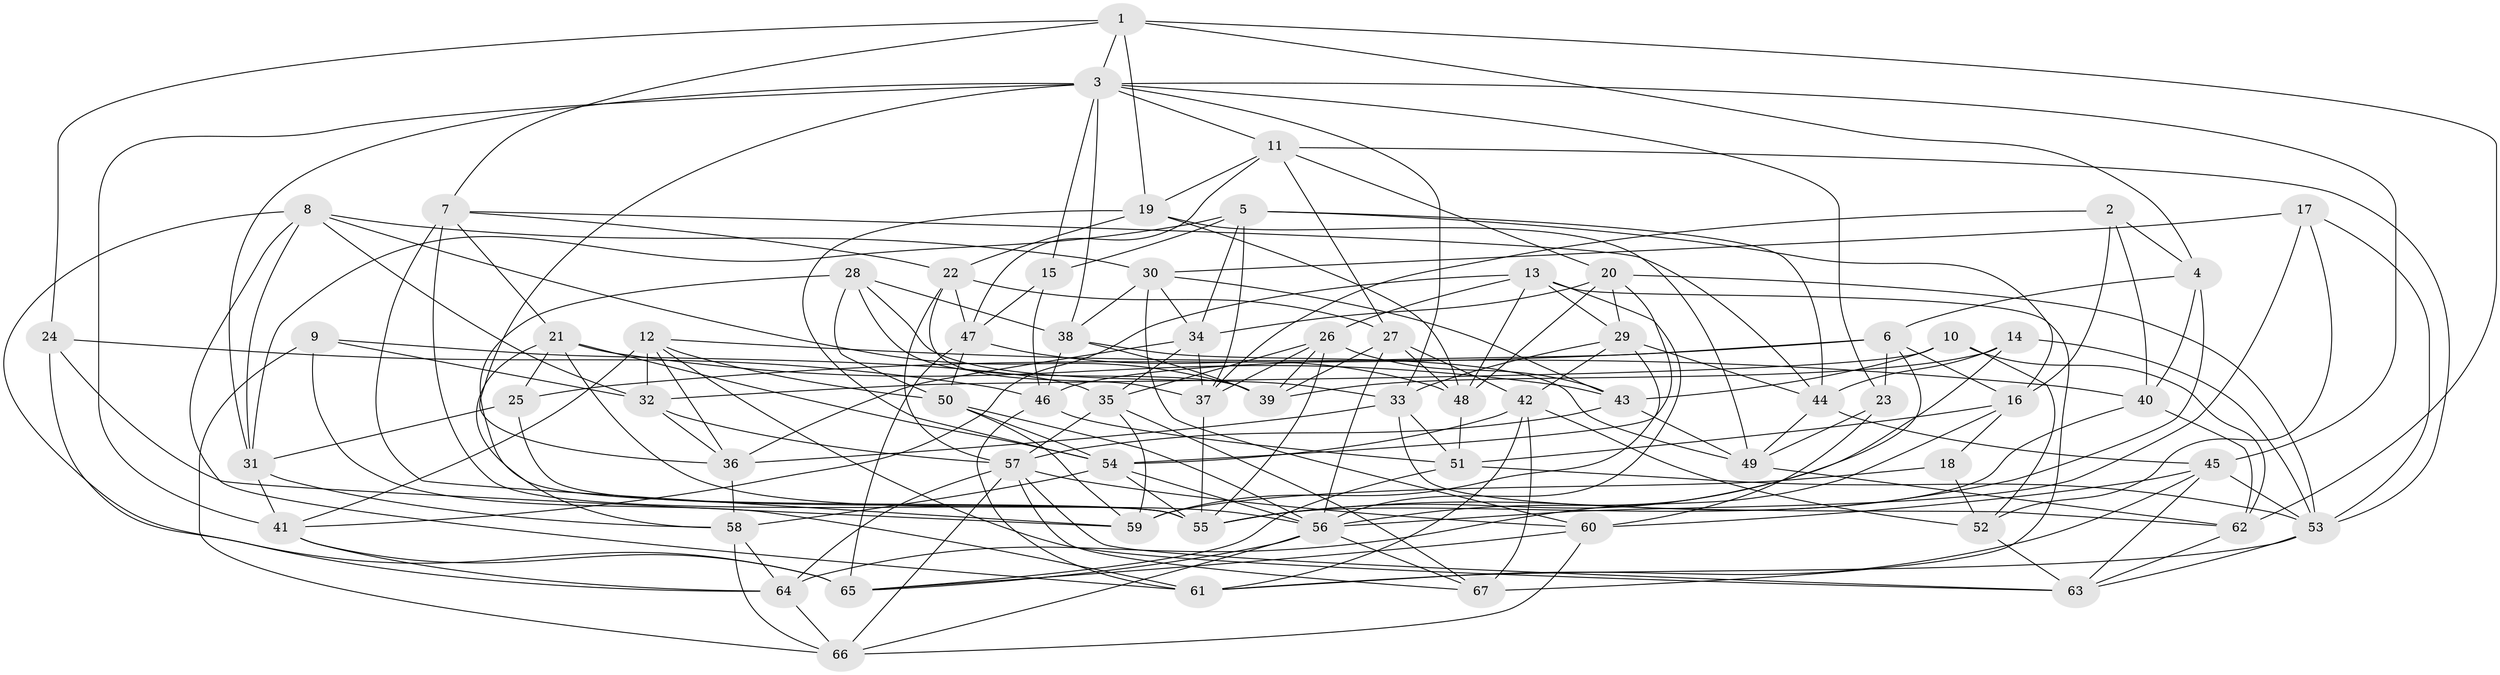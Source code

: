 // original degree distribution, {4: 1.0}
// Generated by graph-tools (version 1.1) at 2025/26/03/09/25 03:26:51]
// undirected, 67 vertices, 197 edges
graph export_dot {
graph [start="1"]
  node [color=gray90,style=filled];
  1;
  2;
  3;
  4;
  5;
  6;
  7;
  8;
  9;
  10;
  11;
  12;
  13;
  14;
  15;
  16;
  17;
  18;
  19;
  20;
  21;
  22;
  23;
  24;
  25;
  26;
  27;
  28;
  29;
  30;
  31;
  32;
  33;
  34;
  35;
  36;
  37;
  38;
  39;
  40;
  41;
  42;
  43;
  44;
  45;
  46;
  47;
  48;
  49;
  50;
  51;
  52;
  53;
  54;
  55;
  56;
  57;
  58;
  59;
  60;
  61;
  62;
  63;
  64;
  65;
  66;
  67;
  1 -- 3 [weight=1.0];
  1 -- 4 [weight=1.0];
  1 -- 7 [weight=1.0];
  1 -- 19 [weight=1.0];
  1 -- 24 [weight=1.0];
  1 -- 62 [weight=1.0];
  2 -- 4 [weight=1.0];
  2 -- 16 [weight=1.0];
  2 -- 37 [weight=1.0];
  2 -- 40 [weight=1.0];
  3 -- 11 [weight=1.0];
  3 -- 15 [weight=1.0];
  3 -- 23 [weight=1.0];
  3 -- 31 [weight=1.0];
  3 -- 33 [weight=1.0];
  3 -- 36 [weight=1.0];
  3 -- 38 [weight=1.0];
  3 -- 41 [weight=1.0];
  3 -- 45 [weight=1.0];
  4 -- 6 [weight=1.0];
  4 -- 40 [weight=2.0];
  4 -- 55 [weight=1.0];
  5 -- 15 [weight=1.0];
  5 -- 16 [weight=1.0];
  5 -- 31 [weight=1.0];
  5 -- 34 [weight=1.0];
  5 -- 37 [weight=1.0];
  5 -- 44 [weight=1.0];
  6 -- 16 [weight=1.0];
  6 -- 23 [weight=1.0];
  6 -- 25 [weight=1.0];
  6 -- 46 [weight=1.0];
  6 -- 56 [weight=1.0];
  7 -- 21 [weight=1.0];
  7 -- 22 [weight=1.0];
  7 -- 44 [weight=1.0];
  7 -- 55 [weight=1.0];
  7 -- 59 [weight=1.0];
  8 -- 30 [weight=1.0];
  8 -- 31 [weight=1.0];
  8 -- 32 [weight=1.0];
  8 -- 39 [weight=1.0];
  8 -- 61 [weight=1.0];
  8 -- 65 [weight=1.0];
  9 -- 32 [weight=1.0];
  9 -- 35 [weight=1.0];
  9 -- 61 [weight=1.0];
  9 -- 66 [weight=1.0];
  10 -- 32 [weight=1.0];
  10 -- 43 [weight=1.0];
  10 -- 52 [weight=1.0];
  10 -- 62 [weight=1.0];
  11 -- 19 [weight=1.0];
  11 -- 20 [weight=1.0];
  11 -- 27 [weight=1.0];
  11 -- 47 [weight=1.0];
  11 -- 53 [weight=1.0];
  12 -- 32 [weight=1.0];
  12 -- 36 [weight=1.0];
  12 -- 40 [weight=1.0];
  12 -- 41 [weight=1.0];
  12 -- 50 [weight=1.0];
  12 -- 63 [weight=1.0];
  13 -- 26 [weight=1.0];
  13 -- 29 [weight=1.0];
  13 -- 41 [weight=1.0];
  13 -- 48 [weight=1.0];
  13 -- 56 [weight=1.0];
  13 -- 67 [weight=1.0];
  14 -- 39 [weight=1.0];
  14 -- 44 [weight=1.0];
  14 -- 53 [weight=1.0];
  14 -- 55 [weight=1.0];
  15 -- 46 [weight=1.0];
  15 -- 47 [weight=1.0];
  16 -- 18 [weight=1.0];
  16 -- 51 [weight=1.0];
  16 -- 64 [weight=1.0];
  17 -- 30 [weight=1.0];
  17 -- 52 [weight=1.0];
  17 -- 53 [weight=1.0];
  17 -- 56 [weight=1.0];
  18 -- 52 [weight=2.0];
  18 -- 59 [weight=1.0];
  19 -- 22 [weight=1.0];
  19 -- 48 [weight=1.0];
  19 -- 49 [weight=1.0];
  19 -- 54 [weight=1.0];
  20 -- 29 [weight=1.0];
  20 -- 34 [weight=1.0];
  20 -- 48 [weight=1.0];
  20 -- 53 [weight=1.0];
  20 -- 54 [weight=1.0];
  21 -- 25 [weight=1.0];
  21 -- 43 [weight=1.0];
  21 -- 54 [weight=1.0];
  21 -- 56 [weight=1.0];
  21 -- 58 [weight=1.0];
  22 -- 27 [weight=1.0];
  22 -- 37 [weight=1.0];
  22 -- 47 [weight=1.0];
  22 -- 57 [weight=1.0];
  23 -- 49 [weight=1.0];
  23 -- 60 [weight=1.0];
  24 -- 46 [weight=1.0];
  24 -- 59 [weight=1.0];
  24 -- 64 [weight=1.0];
  25 -- 31 [weight=1.0];
  25 -- 55 [weight=1.0];
  26 -- 35 [weight=1.0];
  26 -- 37 [weight=1.0];
  26 -- 39 [weight=1.0];
  26 -- 43 [weight=1.0];
  26 -- 55 [weight=1.0];
  27 -- 39 [weight=1.0];
  27 -- 42 [weight=1.0];
  27 -- 48 [weight=1.0];
  27 -- 56 [weight=1.0];
  28 -- 33 [weight=1.0];
  28 -- 38 [weight=1.0];
  28 -- 39 [weight=1.0];
  28 -- 50 [weight=1.0];
  28 -- 55 [weight=2.0];
  29 -- 33 [weight=1.0];
  29 -- 42 [weight=1.0];
  29 -- 44 [weight=1.0];
  29 -- 59 [weight=1.0];
  30 -- 34 [weight=1.0];
  30 -- 38 [weight=1.0];
  30 -- 43 [weight=1.0];
  30 -- 60 [weight=1.0];
  31 -- 41 [weight=1.0];
  31 -- 58 [weight=1.0];
  32 -- 36 [weight=1.0];
  32 -- 57 [weight=1.0];
  33 -- 36 [weight=1.0];
  33 -- 51 [weight=1.0];
  33 -- 62 [weight=1.0];
  34 -- 35 [weight=1.0];
  34 -- 36 [weight=1.0];
  34 -- 37 [weight=1.0];
  35 -- 57 [weight=1.0];
  35 -- 59 [weight=1.0];
  35 -- 67 [weight=1.0];
  36 -- 58 [weight=1.0];
  37 -- 55 [weight=1.0];
  38 -- 39 [weight=1.0];
  38 -- 46 [weight=1.0];
  38 -- 49 [weight=1.0];
  40 -- 55 [weight=1.0];
  40 -- 62 [weight=1.0];
  41 -- 64 [weight=1.0];
  41 -- 65 [weight=1.0];
  42 -- 52 [weight=1.0];
  42 -- 54 [weight=1.0];
  42 -- 61 [weight=1.0];
  42 -- 67 [weight=1.0];
  43 -- 49 [weight=1.0];
  43 -- 57 [weight=1.0];
  44 -- 45 [weight=1.0];
  44 -- 49 [weight=1.0];
  45 -- 53 [weight=1.0];
  45 -- 60 [weight=1.0];
  45 -- 61 [weight=1.0];
  45 -- 63 [weight=1.0];
  46 -- 51 [weight=1.0];
  46 -- 61 [weight=1.0];
  47 -- 48 [weight=1.0];
  47 -- 50 [weight=1.0];
  47 -- 65 [weight=1.0];
  48 -- 51 [weight=1.0];
  49 -- 62 [weight=1.0];
  50 -- 54 [weight=1.0];
  50 -- 56 [weight=1.0];
  50 -- 59 [weight=1.0];
  51 -- 53 [weight=1.0];
  51 -- 65 [weight=1.0];
  52 -- 63 [weight=1.0];
  53 -- 61 [weight=1.0];
  53 -- 63 [weight=1.0];
  54 -- 55 [weight=1.0];
  54 -- 56 [weight=1.0];
  54 -- 58 [weight=1.0];
  56 -- 65 [weight=1.0];
  56 -- 66 [weight=1.0];
  56 -- 67 [weight=1.0];
  57 -- 60 [weight=1.0];
  57 -- 63 [weight=1.0];
  57 -- 64 [weight=1.0];
  57 -- 66 [weight=1.0];
  57 -- 67 [weight=2.0];
  58 -- 64 [weight=1.0];
  58 -- 66 [weight=1.0];
  60 -- 65 [weight=1.0];
  60 -- 66 [weight=1.0];
  62 -- 63 [weight=1.0];
  64 -- 66 [weight=1.0];
}
